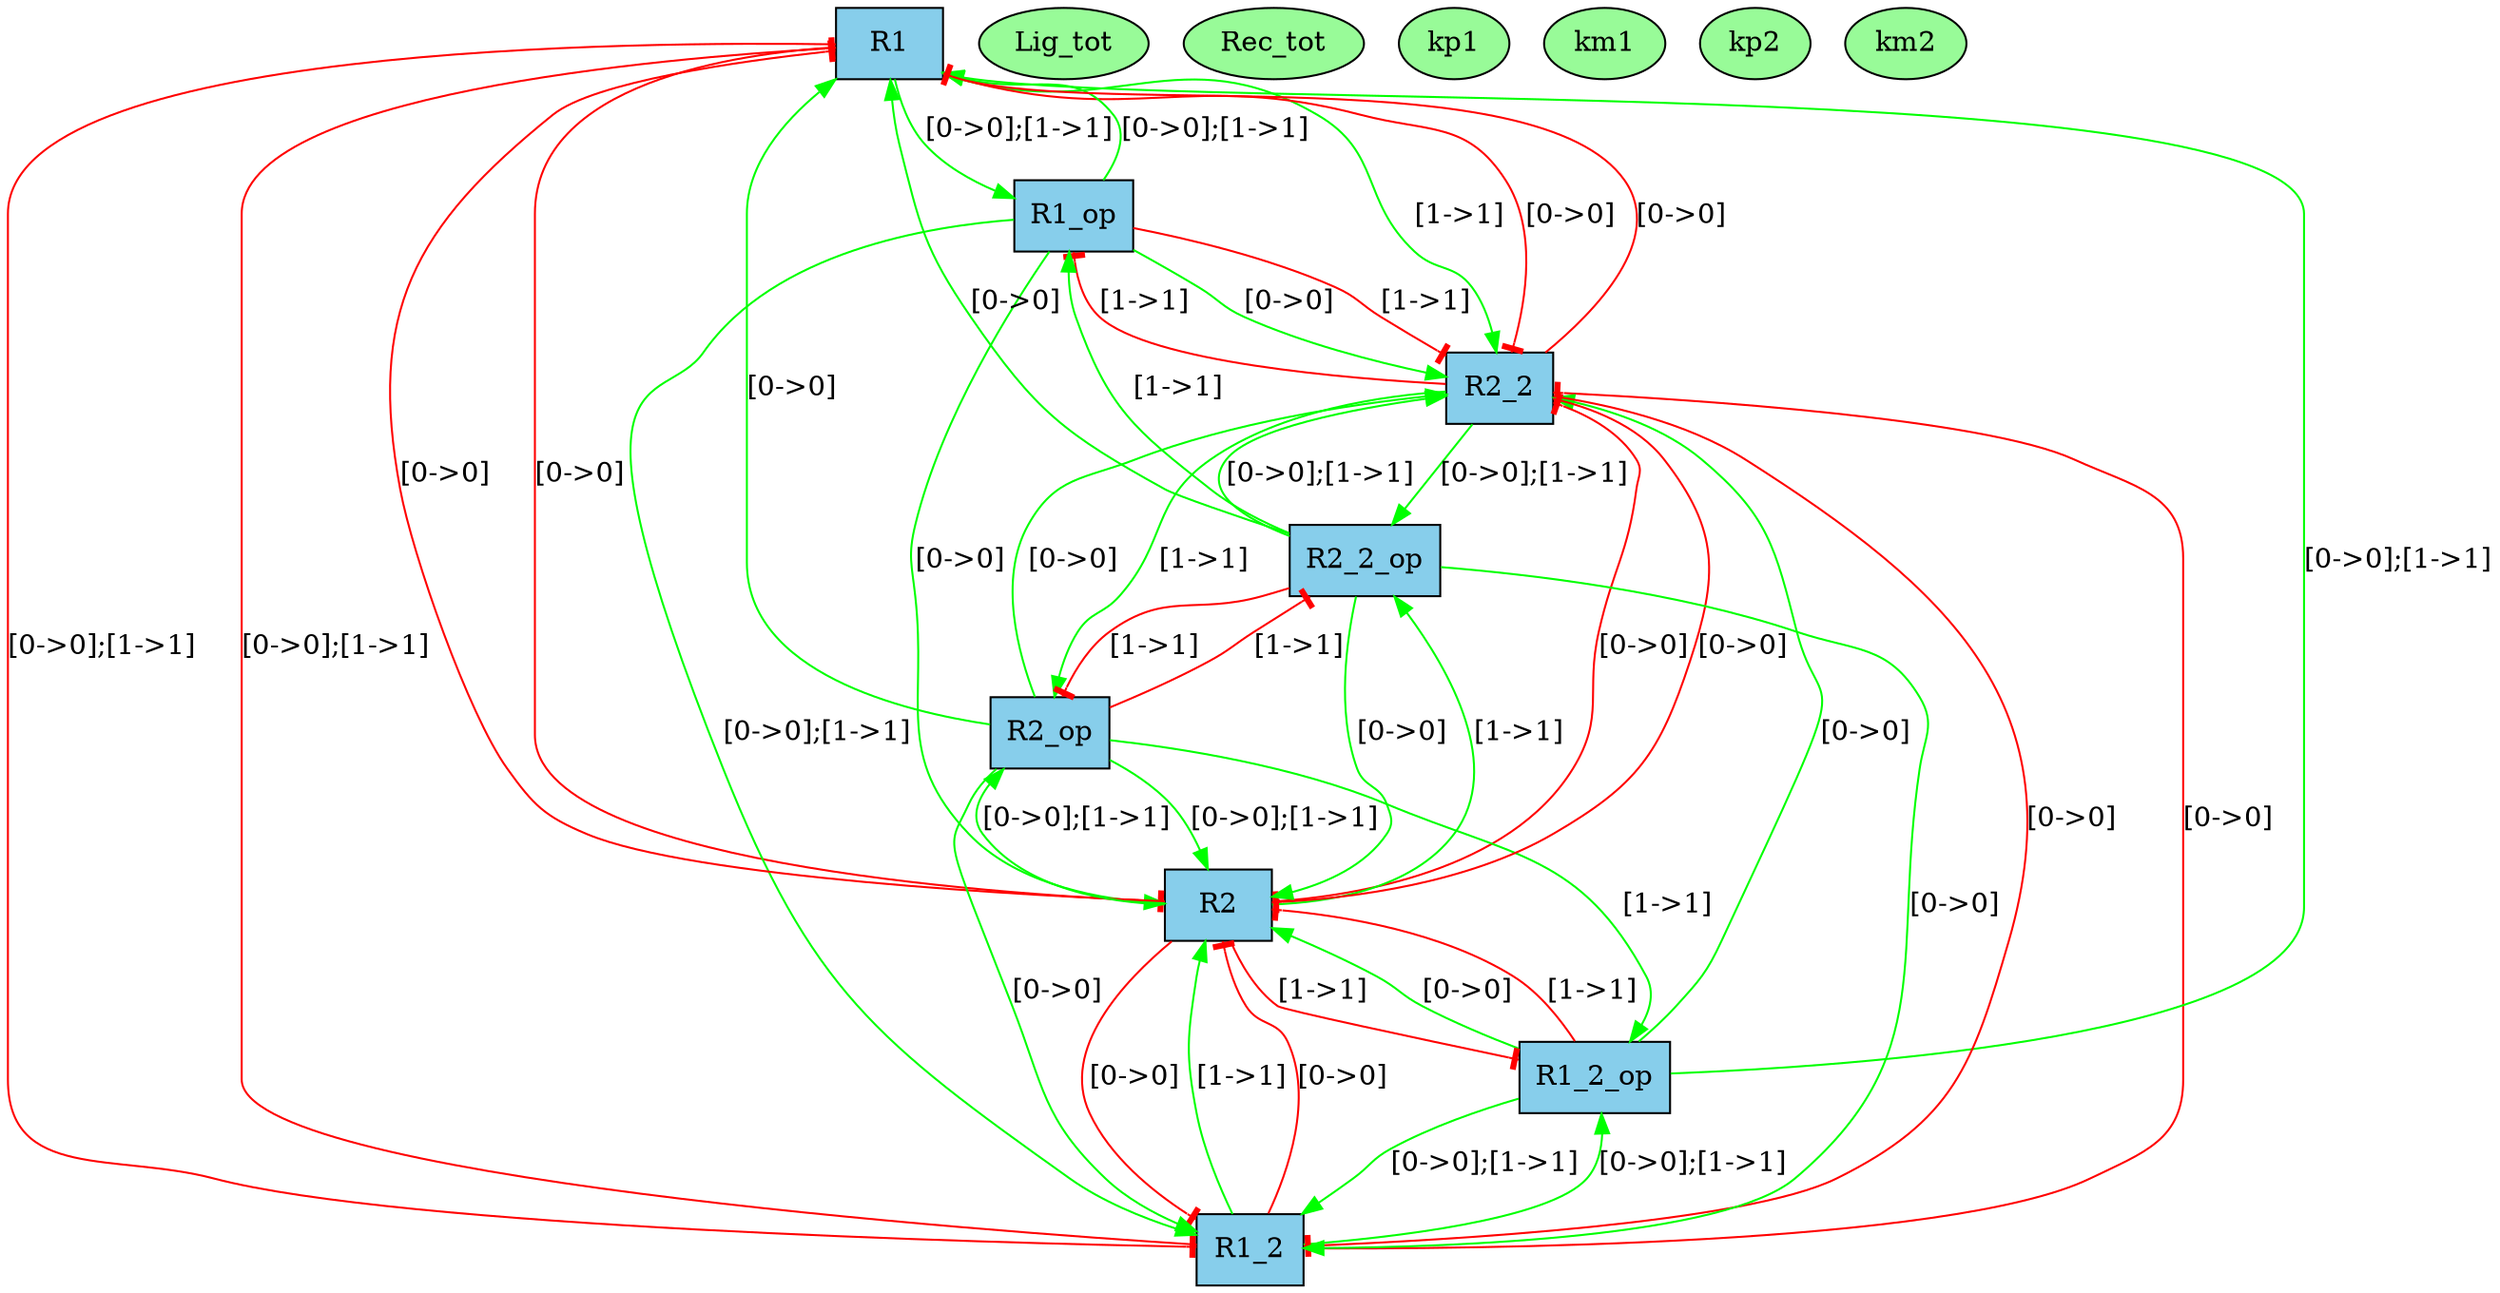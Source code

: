 #This file has been computed by KaSa: a Static Analyzer for Kappa (Kappa Static Analyzer (DomainBased-3083-g1567d7b-dirty))
#Download sources/binaries at https://github.com/Kappa-Dev/KaSim
#
#Analysis launched at 2017/05/17 13:53:41 (GMT+2) on wf102.di.ens.fr
#Command line is: KaSa rec_dim.ka
#
#This file contains the description of the influence map in dot.
#Please use graphviz (http://www.graphviz.org) or OmniGraffle to export it to a PDF
#
digraph G{
"R1" [shape="box" fillcolor="#87ceeb" style=filled];
"R1_op" [shape="box" fillcolor="#87ceeb" style=filled];
"R1_2" [shape="box" fillcolor="#87ceeb" style=filled];
"R1_2_op" [shape="box" fillcolor="#87ceeb" style=filled];
"R2" [shape="box" fillcolor="#87ceeb" style=filled];
"R2_op" [shape="box" fillcolor="#87ceeb" style=filled];
"R2_2" [shape="box" fillcolor="#87ceeb" style=filled];
"R2_2_op" [shape="box" fillcolor="#87ceeb" style=filled];

"Lig_tot" [shape="ellipse" fillcolor="#98fb98" style=filled];
"Rec_tot" [shape="ellipse" fillcolor="#98fb98" style=filled];
"kp1" [shape="ellipse" fillcolor="#98fb98" style=filled];
"km1" [shape="ellipse" fillcolor="#98fb98" style=filled];
"kp2" [shape="ellipse" fillcolor="#98fb98" style=filled];
"km2" [shape="ellipse" fillcolor="#98fb98" style=filled];
"R1" -> "R1_op" [label="[0->0];[1->1]" color="green"];
"R1" -> "R2_2" [label="[1->1]" color="green"];
"R1_op" -> "R1" [label="[0->0];[1->1]" color="green"];
"R1_op" -> "R1_2" [label="[0->0];[1->1]" color="green"];
"R1_op" -> "R2" [label="[0->0]" color="green"];
"R1_op" -> "R2_2" [label="[0->0]" color="green"];
"R1_2" -> "R1_2_op" [label="[0->0];[1->1]" color="green"];
"R1_2" -> "R2" [label="[1->1]" color="green"];
"R1_2_op" -> "R1" [label="[0->0];[1->1]" color="green"];
"R1_2_op" -> "R1_2" [label="[0->0];[1->1]" color="green"];
"R1_2_op" -> "R2" [label="[0->0]" color="green"];
"R1_2_op" -> "R2_2" [label="[0->0]" color="green"];
"R2" -> "R2_op" [label="[0->0];[1->1]" color="green"];
"R2" -> "R2_2_op" [label="[1->1]" color="green"];
"R2_op" -> "R1" [label="[0->0]" color="green"];
"R2_op" -> "R1_2" [label="[0->0]" color="green"];
"R2_op" -> "R1_2_op" [label="[1->1]" color="green"];
"R2_op" -> "R2" [label="[0->0];[1->1]" color="green"];
"R2_op" -> "R2_2" [label="[0->0]" color="green"];
"R2_2" -> "R2_op" [label="[1->1]" color="green"];
"R2_2" -> "R2_2_op" [label="[0->0];[1->1]" color="green"];
"R2_2_op" -> "R1" [label="[0->0]" color="green"];
"R2_2_op" -> "R1_op" [label="[1->1]" color="green"];
"R2_2_op" -> "R1_2" [label="[0->0]" color="green"];
"R2_2_op" -> "R2" [label="[0->0]" color="green"];
"R2_2_op" -> "R2_2" [label="[0->0];[1->1]" color="green"];
"R1" -> "R1_2" [label="[0->0];[1->1]" color="red" arrowhead="tee"];
"R1" -> "R2" [label="[0->0]" color="red" arrowhead="tee"];
"R1" -> "R2_2" [label="[0->0]" color="red" arrowhead="tee"];
"R1_op" -> "R2_2" [label="[1->1]" color="red" arrowhead="tee"];
"R1_2" -> "R1" [label="[0->0];[1->1]" color="red" arrowhead="tee"];
"R1_2" -> "R2" [label="[0->0]" color="red" arrowhead="tee"];
"R1_2" -> "R2_2" [label="[0->0]" color="red" arrowhead="tee"];
"R1_2_op" -> "R2" [label="[1->1]" color="red" arrowhead="tee"];
"R2" -> "R1" [label="[0->0]" color="red" arrowhead="tee"];
"R2" -> "R1_2" [label="[0->0]" color="red" arrowhead="tee"];
"R2" -> "R1_2_op" [label="[1->1]" color="red" arrowhead="tee"];
"R2" -> "R2_2" [label="[0->0]" color="red" arrowhead="tee"];
"R2_op" -> "R2_2_op" [label="[1->1]" color="red" arrowhead="tee"];
"R2_2" -> "R1" [label="[0->0]" color="red" arrowhead="tee"];
"R2_2" -> "R1_op" [label="[1->1]" color="red" arrowhead="tee"];
"R2_2" -> "R1_2" [label="[0->0]" color="red" arrowhead="tee"];
"R2_2" -> "R2" [label="[0->0]" color="red" arrowhead="tee"];
"R2_2_op" -> "R2_op" [label="[1->1]" color="red" arrowhead="tee"];
}
